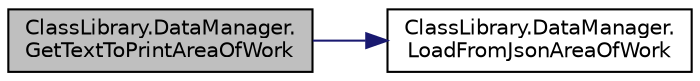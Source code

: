 digraph "ClassLibrary.DataManager.GetTextToPrintAreaOfWork"
{
 // INTERACTIVE_SVG=YES
 // LATEX_PDF_SIZE
  edge [fontname="Helvetica",fontsize="10",labelfontname="Helvetica",labelfontsize="10"];
  node [fontname="Helvetica",fontsize="10",shape=record];
  rankdir="LR";
  Node1 [label="ClassLibrary.DataManager.\lGetTextToPrintAreaOfWork",height=0.2,width=0.4,color="black", fillcolor="grey75", style="filled", fontcolor="black",tooltip="Metodo utilizado para obtener todos los rubros de la lista y retornarlos como texto,..."];
  Node1 -> Node2 [color="midnightblue",fontsize="10",style="solid",fontname="Helvetica"];
  Node2 [label="ClassLibrary.DataManager.\lLoadFromJsonAreaOfWork",height=0.2,width=0.4,color="black", fillcolor="white", style="filled",URL="$classClassLibrary_1_1DataManager.html#a1f2adcb6b449b969d900dce6782fcbf4",tooltip=" "];
}
